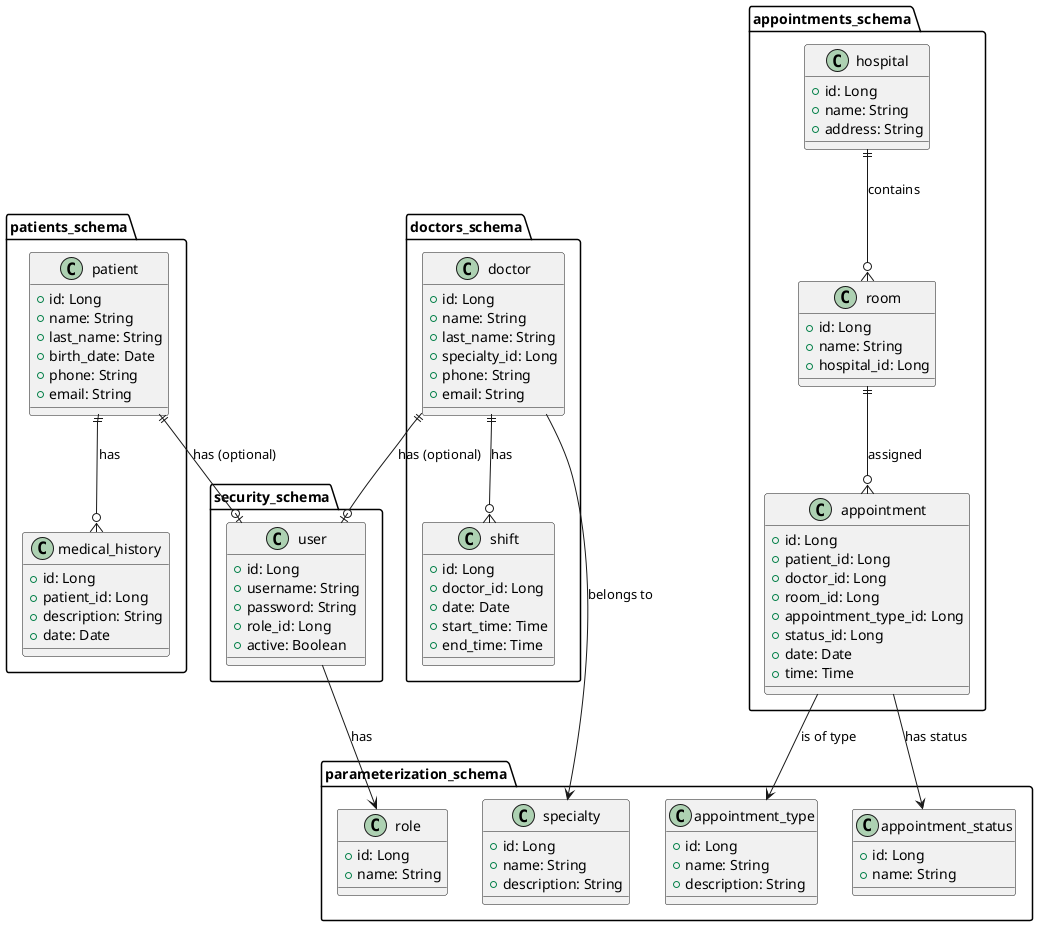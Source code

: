 @startuml Entity-Relationship Model (MER)

package "patients_schema" {
    class patient {
        +id: Long
        +name: String
        +last_name: String
        +birth_date: Date
        +phone: String
        +email: String
    }

    class medical_history {
        +id: Long
        +patient_id: Long
        +description: String
        +date: Date
    }

    patient ||--o{ medical_history : has
}

package "doctors_schema" {
    class doctor {
        +id: Long
        +name: String
        +last_name: String
        +specialty_id: Long
        +phone: String
        +email: String
    }

    class shift {
        +id: Long
        +doctor_id: Long
        +date: Date
        +start_time: Time
        +end_time: Time
    }

    doctor ||--o{ shift : has
}

package "appointments_schema" {
    class appointment {
        +id: Long
        +patient_id: Long
        +doctor_id: Long
        +room_id: Long
        +appointment_type_id: Long
        +status_id: Long
        +date: Date
        +time: Time
    }

    class room {
        +id: Long
        +name: String
        +hospital_id: Long
    }

    class hospital {
        +id: Long
        +name: String
        +address: String
    }

    hospital ||--o{ room : contains
    room ||--o{ appointment : assigned
}

package "parameterization_schema" {
    class role {
        +id: Long
        +name: String
    }

    class appointment_type {
        +id: Long
        +name: String
        +description: String
    }

    class appointment_status {
        +id: Long
        +name: String
    }

    class specialty {
        +id: Long
        +name: String
        +description: String
    }
}

package "security_schema" {
    class user {
        +id: Long
        +username: String
        +password: String
        +role_id: Long
        +active: Boolean
    }
}

' Relationships between schemas
patient ||--o| user : has (optional)
doctor ||--o| user : has (optional)
user --> role : has
appointment --> appointment_type : is of type
appointment --> appointment_status : has status
doctor --> specialty : belongs to

@enduml